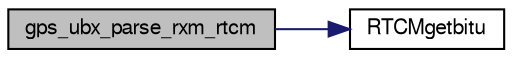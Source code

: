 digraph "gps_ubx_parse_rxm_rtcm"
{
  edge [fontname="FreeSans",fontsize="10",labelfontname="FreeSans",labelfontsize="10"];
  node [fontname="FreeSans",fontsize="10",shape=record];
  rankdir="LR";
  Node1 [label="gps_ubx_parse_rxm_rtcm",height=0.2,width=0.4,color="black", fillcolor="grey75", style="filled", fontcolor="black"];
  Node1 -> Node2 [color="midnightblue",fontsize="10",style="solid",fontname="FreeSans"];
  Node2 [label="RTCMgetbitu",height=0.2,width=0.4,color="black", fillcolor="white", style="filled",URL="$CRC24Q_8h.html#a0852ca13d7774030a7df798732e2dcb4"];
}
